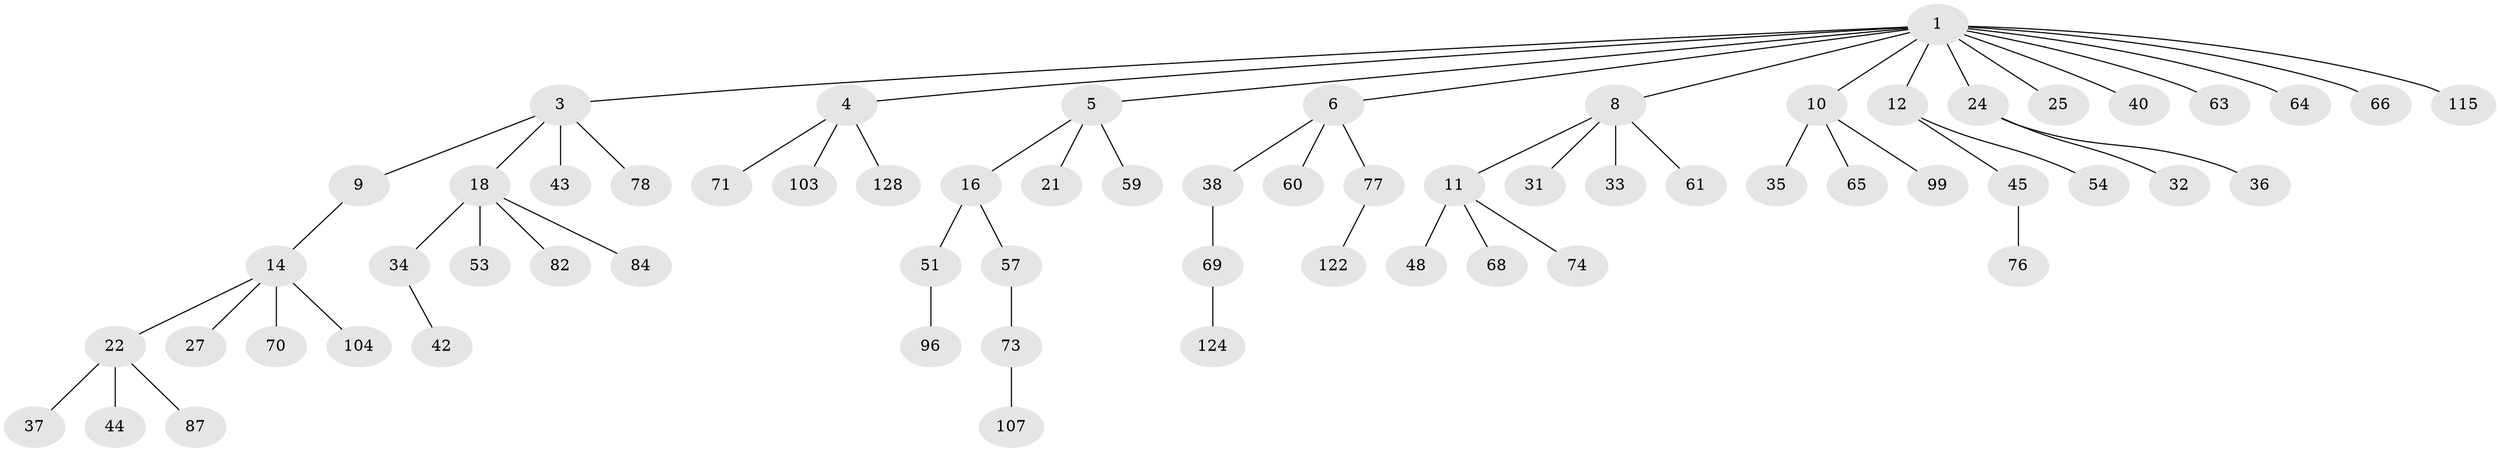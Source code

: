 // original degree distribution, {9: 0.0078125, 7: 0.015625, 4: 0.0703125, 6: 0.0078125, 2: 0.2734375, 5: 0.0234375, 3: 0.078125, 8: 0.0078125, 1: 0.515625}
// Generated by graph-tools (version 1.1) at 2025/19/03/04/25 18:19:05]
// undirected, 64 vertices, 63 edges
graph export_dot {
graph [start="1"]
  node [color=gray90,style=filled];
  1 [super="+2"];
  3 [super="+7+19+50"];
  4;
  5 [super="+102+13+17+52"];
  6;
  8 [super="+81+101+15"];
  9;
  10 [super="+47"];
  11;
  12;
  14;
  16 [super="+23"];
  18 [super="+55+49+110+85+30+41"];
  21 [super="+28"];
  22 [super="+26+29+109"];
  24 [super="+72"];
  25;
  27 [super="+46"];
  31;
  32;
  33;
  34 [super="+80"];
  35;
  36 [super="+116+79"];
  37;
  38 [super="+83+105+56"];
  40;
  42 [super="+121"];
  43;
  44;
  45;
  48 [super="+100"];
  51;
  53;
  54 [super="+58"];
  57 [super="+114+67"];
  59;
  60 [super="+94"];
  61;
  63 [super="+119"];
  64 [super="+90"];
  65 [super="+75"];
  66;
  68;
  69 [super="+112"];
  70 [super="+123"];
  71;
  73;
  74;
  76 [super="+106+97"];
  77;
  78;
  82;
  84;
  87;
  96;
  99;
  103;
  104 [super="+113"];
  107;
  115;
  122;
  124;
  128;
  1 -- 3;
  1 -- 4;
  1 -- 5;
  1 -- 12;
  1 -- 24;
  1 -- 25;
  1 -- 40;
  1 -- 63;
  1 -- 64;
  1 -- 66;
  1 -- 115;
  1 -- 6;
  1 -- 8;
  1 -- 10;
  3 -- 9;
  3 -- 18;
  3 -- 43;
  3 -- 78;
  4 -- 71;
  4 -- 103;
  4 -- 128;
  5 -- 16;
  5 -- 59;
  5 -- 21;
  6 -- 38;
  6 -- 60;
  6 -- 77;
  8 -- 11;
  8 -- 31;
  8 -- 33;
  8 -- 61;
  9 -- 14;
  10 -- 35;
  10 -- 65;
  10 -- 99;
  11 -- 48;
  11 -- 68;
  11 -- 74;
  12 -- 45;
  12 -- 54;
  14 -- 22;
  14 -- 27;
  14 -- 70;
  14 -- 104;
  16 -- 57;
  16 -- 51;
  18 -- 34;
  18 -- 84;
  18 -- 82;
  18 -- 53;
  22 -- 37;
  22 -- 87;
  22 -- 44;
  24 -- 32;
  24 -- 36;
  34 -- 42;
  38 -- 69;
  45 -- 76;
  51 -- 96;
  57 -- 73;
  69 -- 124;
  73 -- 107;
  77 -- 122;
}
